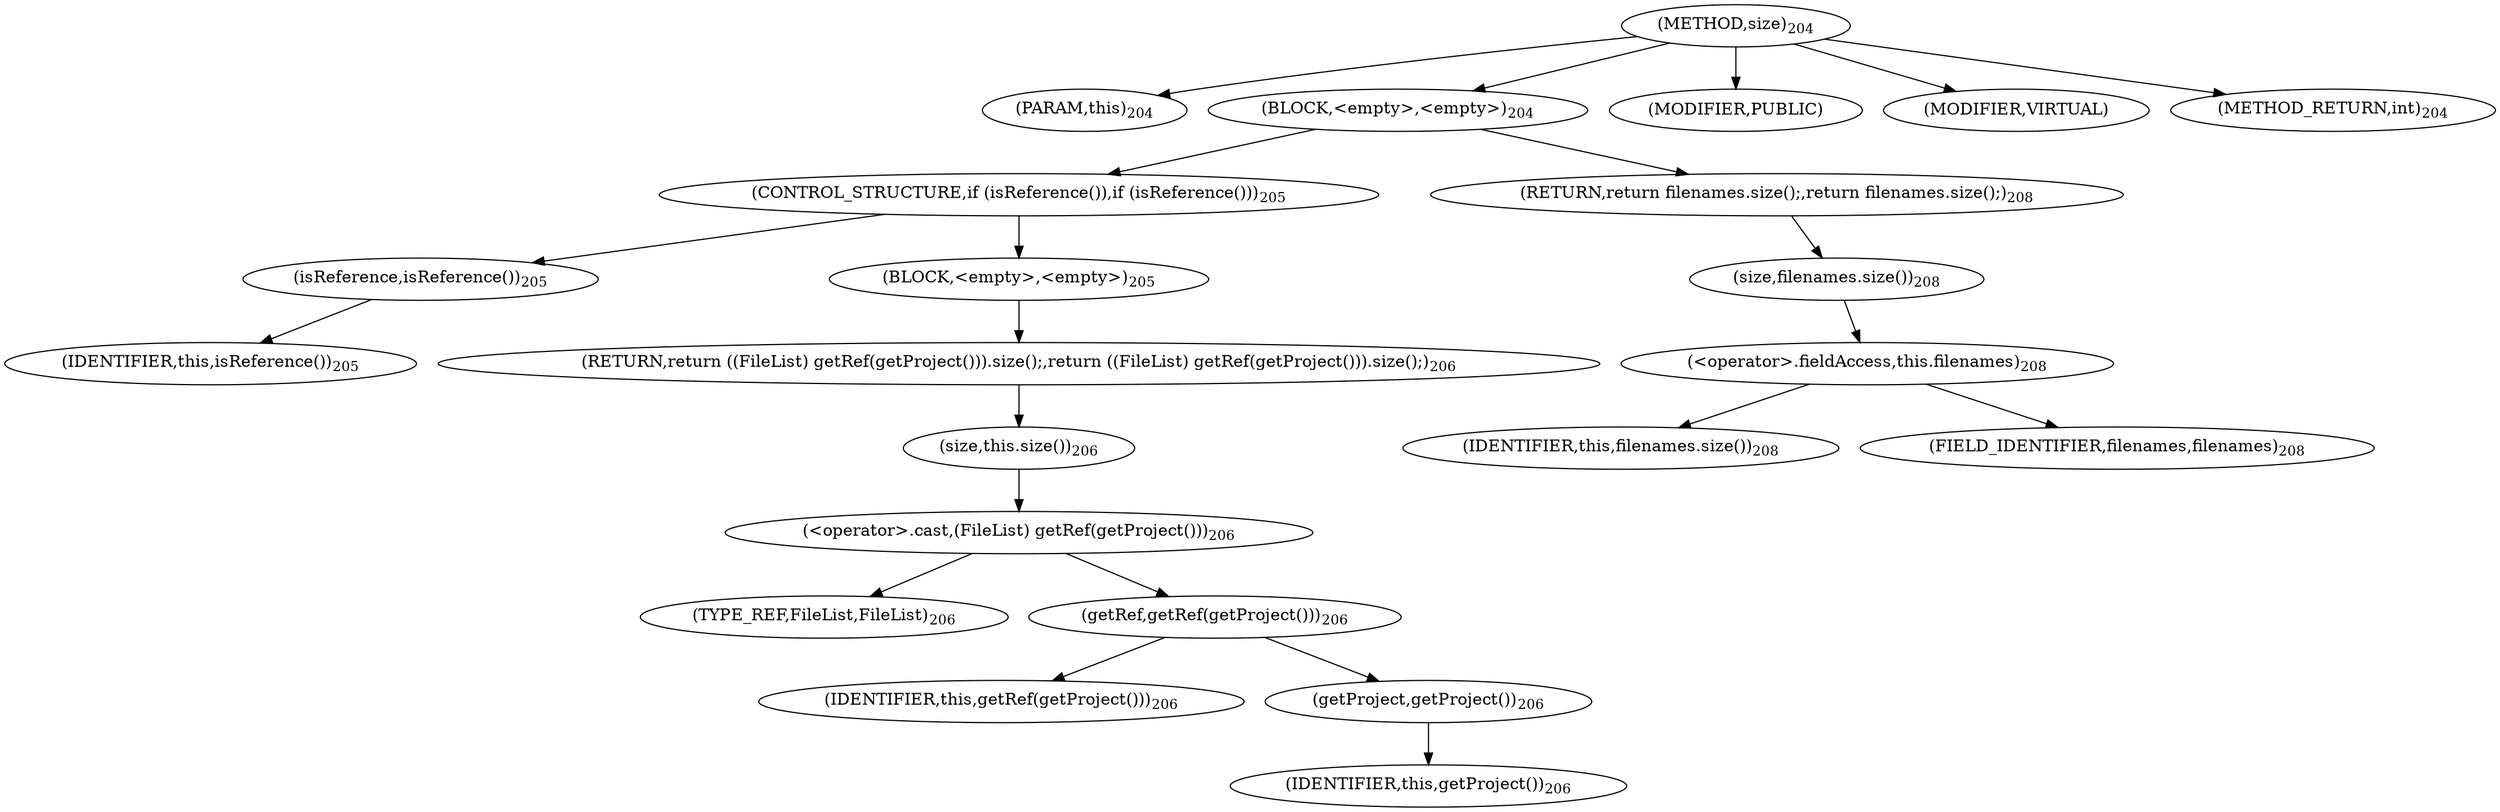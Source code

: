 digraph "size" {  
"367" [label = <(METHOD,size)<SUB>204</SUB>> ]
"50" [label = <(PARAM,this)<SUB>204</SUB>> ]
"368" [label = <(BLOCK,&lt;empty&gt;,&lt;empty&gt;)<SUB>204</SUB>> ]
"369" [label = <(CONTROL_STRUCTURE,if (isReference()),if (isReference()))<SUB>205</SUB>> ]
"370" [label = <(isReference,isReference())<SUB>205</SUB>> ]
"49" [label = <(IDENTIFIER,this,isReference())<SUB>205</SUB>> ]
"371" [label = <(BLOCK,&lt;empty&gt;,&lt;empty&gt;)<SUB>205</SUB>> ]
"372" [label = <(RETURN,return ((FileList) getRef(getProject())).size();,return ((FileList) getRef(getProject())).size();)<SUB>206</SUB>> ]
"373" [label = <(size,this.size())<SUB>206</SUB>> ]
"374" [label = <(&lt;operator&gt;.cast,(FileList) getRef(getProject()))<SUB>206</SUB>> ]
"375" [label = <(TYPE_REF,FileList,FileList)<SUB>206</SUB>> ]
"376" [label = <(getRef,getRef(getProject()))<SUB>206</SUB>> ]
"52" [label = <(IDENTIFIER,this,getRef(getProject()))<SUB>206</SUB>> ]
"377" [label = <(getProject,getProject())<SUB>206</SUB>> ]
"51" [label = <(IDENTIFIER,this,getProject())<SUB>206</SUB>> ]
"378" [label = <(RETURN,return filenames.size();,return filenames.size();)<SUB>208</SUB>> ]
"379" [label = <(size,filenames.size())<SUB>208</SUB>> ]
"380" [label = <(&lt;operator&gt;.fieldAccess,this.filenames)<SUB>208</SUB>> ]
"381" [label = <(IDENTIFIER,this,filenames.size())<SUB>208</SUB>> ]
"382" [label = <(FIELD_IDENTIFIER,filenames,filenames)<SUB>208</SUB>> ]
"383" [label = <(MODIFIER,PUBLIC)> ]
"384" [label = <(MODIFIER,VIRTUAL)> ]
"385" [label = <(METHOD_RETURN,int)<SUB>204</SUB>> ]
  "367" -> "50" 
  "367" -> "368" 
  "367" -> "383" 
  "367" -> "384" 
  "367" -> "385" 
  "368" -> "369" 
  "368" -> "378" 
  "369" -> "370" 
  "369" -> "371" 
  "370" -> "49" 
  "371" -> "372" 
  "372" -> "373" 
  "373" -> "374" 
  "374" -> "375" 
  "374" -> "376" 
  "376" -> "52" 
  "376" -> "377" 
  "377" -> "51" 
  "378" -> "379" 
  "379" -> "380" 
  "380" -> "381" 
  "380" -> "382" 
}
